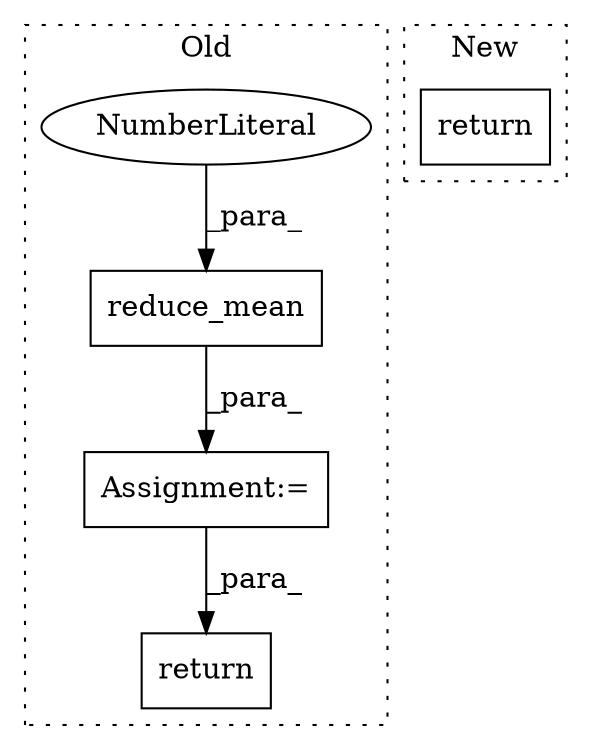 digraph G {
subgraph cluster0 {
1 [label="reduce_mean" a="32" s="1660,1708" l="12,1" shape="box"];
3 [label="return" a="41" s="1802" l="7" shape="box"];
4 [label="Assignment:=" a="7" s="1648" l="1" shape="box"];
5 [label="NumberLiteral" a="34" s="1707" l="1" shape="ellipse"];
label = "Old";
style="dotted";
}
subgraph cluster1 {
2 [label="return" a="41" s="1657" l="7" shape="box"];
label = "New";
style="dotted";
}
1 -> 4 [label="_para_"];
4 -> 3 [label="_para_"];
5 -> 1 [label="_para_"];
}